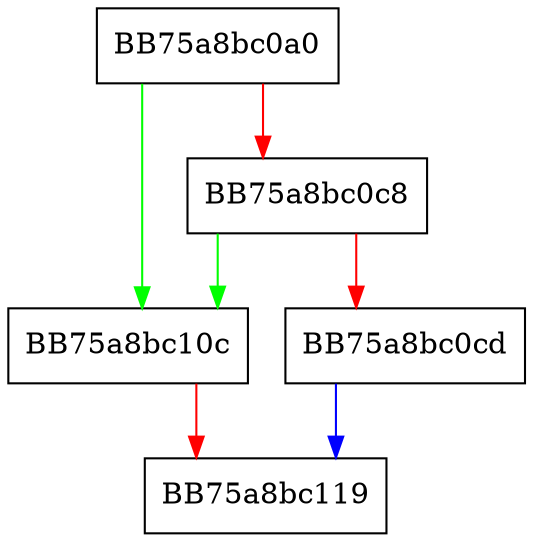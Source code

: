 digraph set_logging_callback {
  node [shape="box"];
  graph [splines=ortho];
  BB75a8bc0a0 -> BB75a8bc10c [color="green"];
  BB75a8bc0a0 -> BB75a8bc0c8 [color="red"];
  BB75a8bc0c8 -> BB75a8bc10c [color="green"];
  BB75a8bc0c8 -> BB75a8bc0cd [color="red"];
  BB75a8bc0cd -> BB75a8bc119 [color="blue"];
  BB75a8bc10c -> BB75a8bc119 [color="red"];
}